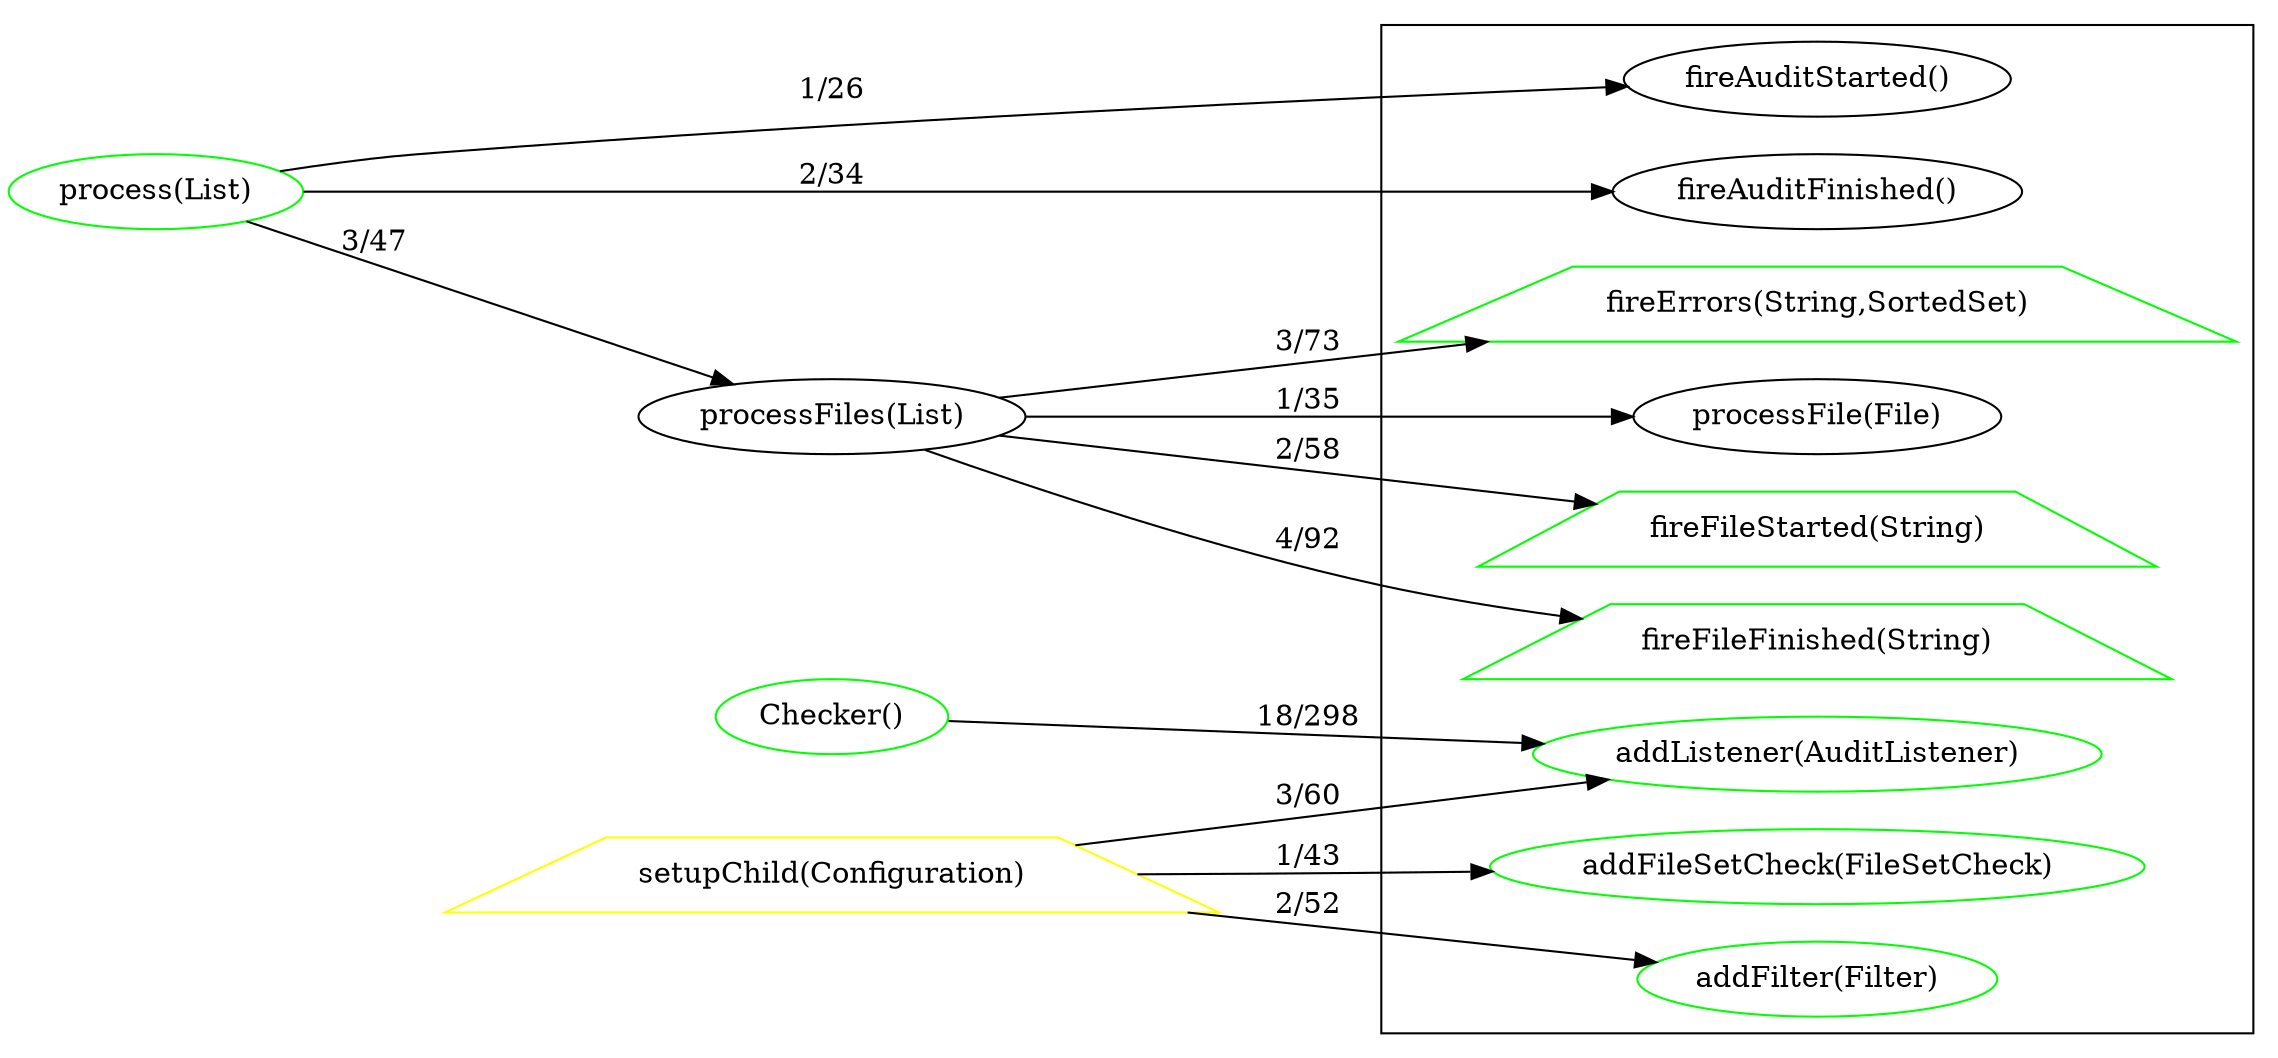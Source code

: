digraph dependencies {
rankdir = "LR";
subgraph clustersimple {
"fireAuditStarted()" [ color="#000000ff" ];
"addFileSetCheck(FileSetCheck)" [ color="#00ff00ff" ];
"fireAuditFinished()" [ color="#000000ff" ];
"fireFileStarted(String)" [ color="#00ff00ff" shape="trapezium" ];
"addFilter(Filter)" [ color="#00ff00ff" ];
"fireFileFinished(String)" [ color="#00ff00ff" shape="trapezium" ];
"fireErrors(String,SortedSet)" [ color="#00ff00ff" shape="trapezium" ];
"processFile(File)" [ color="#000000ff" ];
"addListener(AuditListener)" [ color="#00ff00ff" ];
}
"process(List)" [ color="#00ff00ff" ];
"Checker()" [ color="#00ff00ff" ];
"processFiles(List)" [ color="#000000ff" ];
"setupChild(Configuration)" [ color="#ffff00ff" shape="trapezium" ];
"process(List)" -> "fireAuditStarted()" [ label="1/26" ];
"process(List)" -> "processFiles(List)" [ label="3/47" ];
"process(List)" -> "fireAuditFinished()" [ label="2/34" ];
"Checker()" -> "addListener(AuditListener)" [ label="18/298" ];
"processFiles(List)" -> "fireFileStarted(String)" [ label="2/58" ];
"processFiles(List)" -> "processFile(File)" [ label="1/35" ];
"processFiles(List)" -> "fireErrors(String,SortedSet)" [ label="3/73" ];
"processFiles(List)" -> "fireFileFinished(String)" [ label="4/92" ];
"setupChild(Configuration)" -> "addFileSetCheck(FileSetCheck)" [ label="1/43" ];
"setupChild(Configuration)" -> "addFilter(Filter)" [ label="2/52" ];
"setupChild(Configuration)" -> "addListener(AuditListener)" [ label="3/60" ];
/*
Legend
Node border color:
    a) GREEN - public
    b) YELLOW - protected
    c) BLACK - private
    d) BLUE - default
Node shape:
    if static - rectangle
    otherwise if override - trapezium
    otherwise if overloaded - triangle
    otherwise ellipse

*/
}
